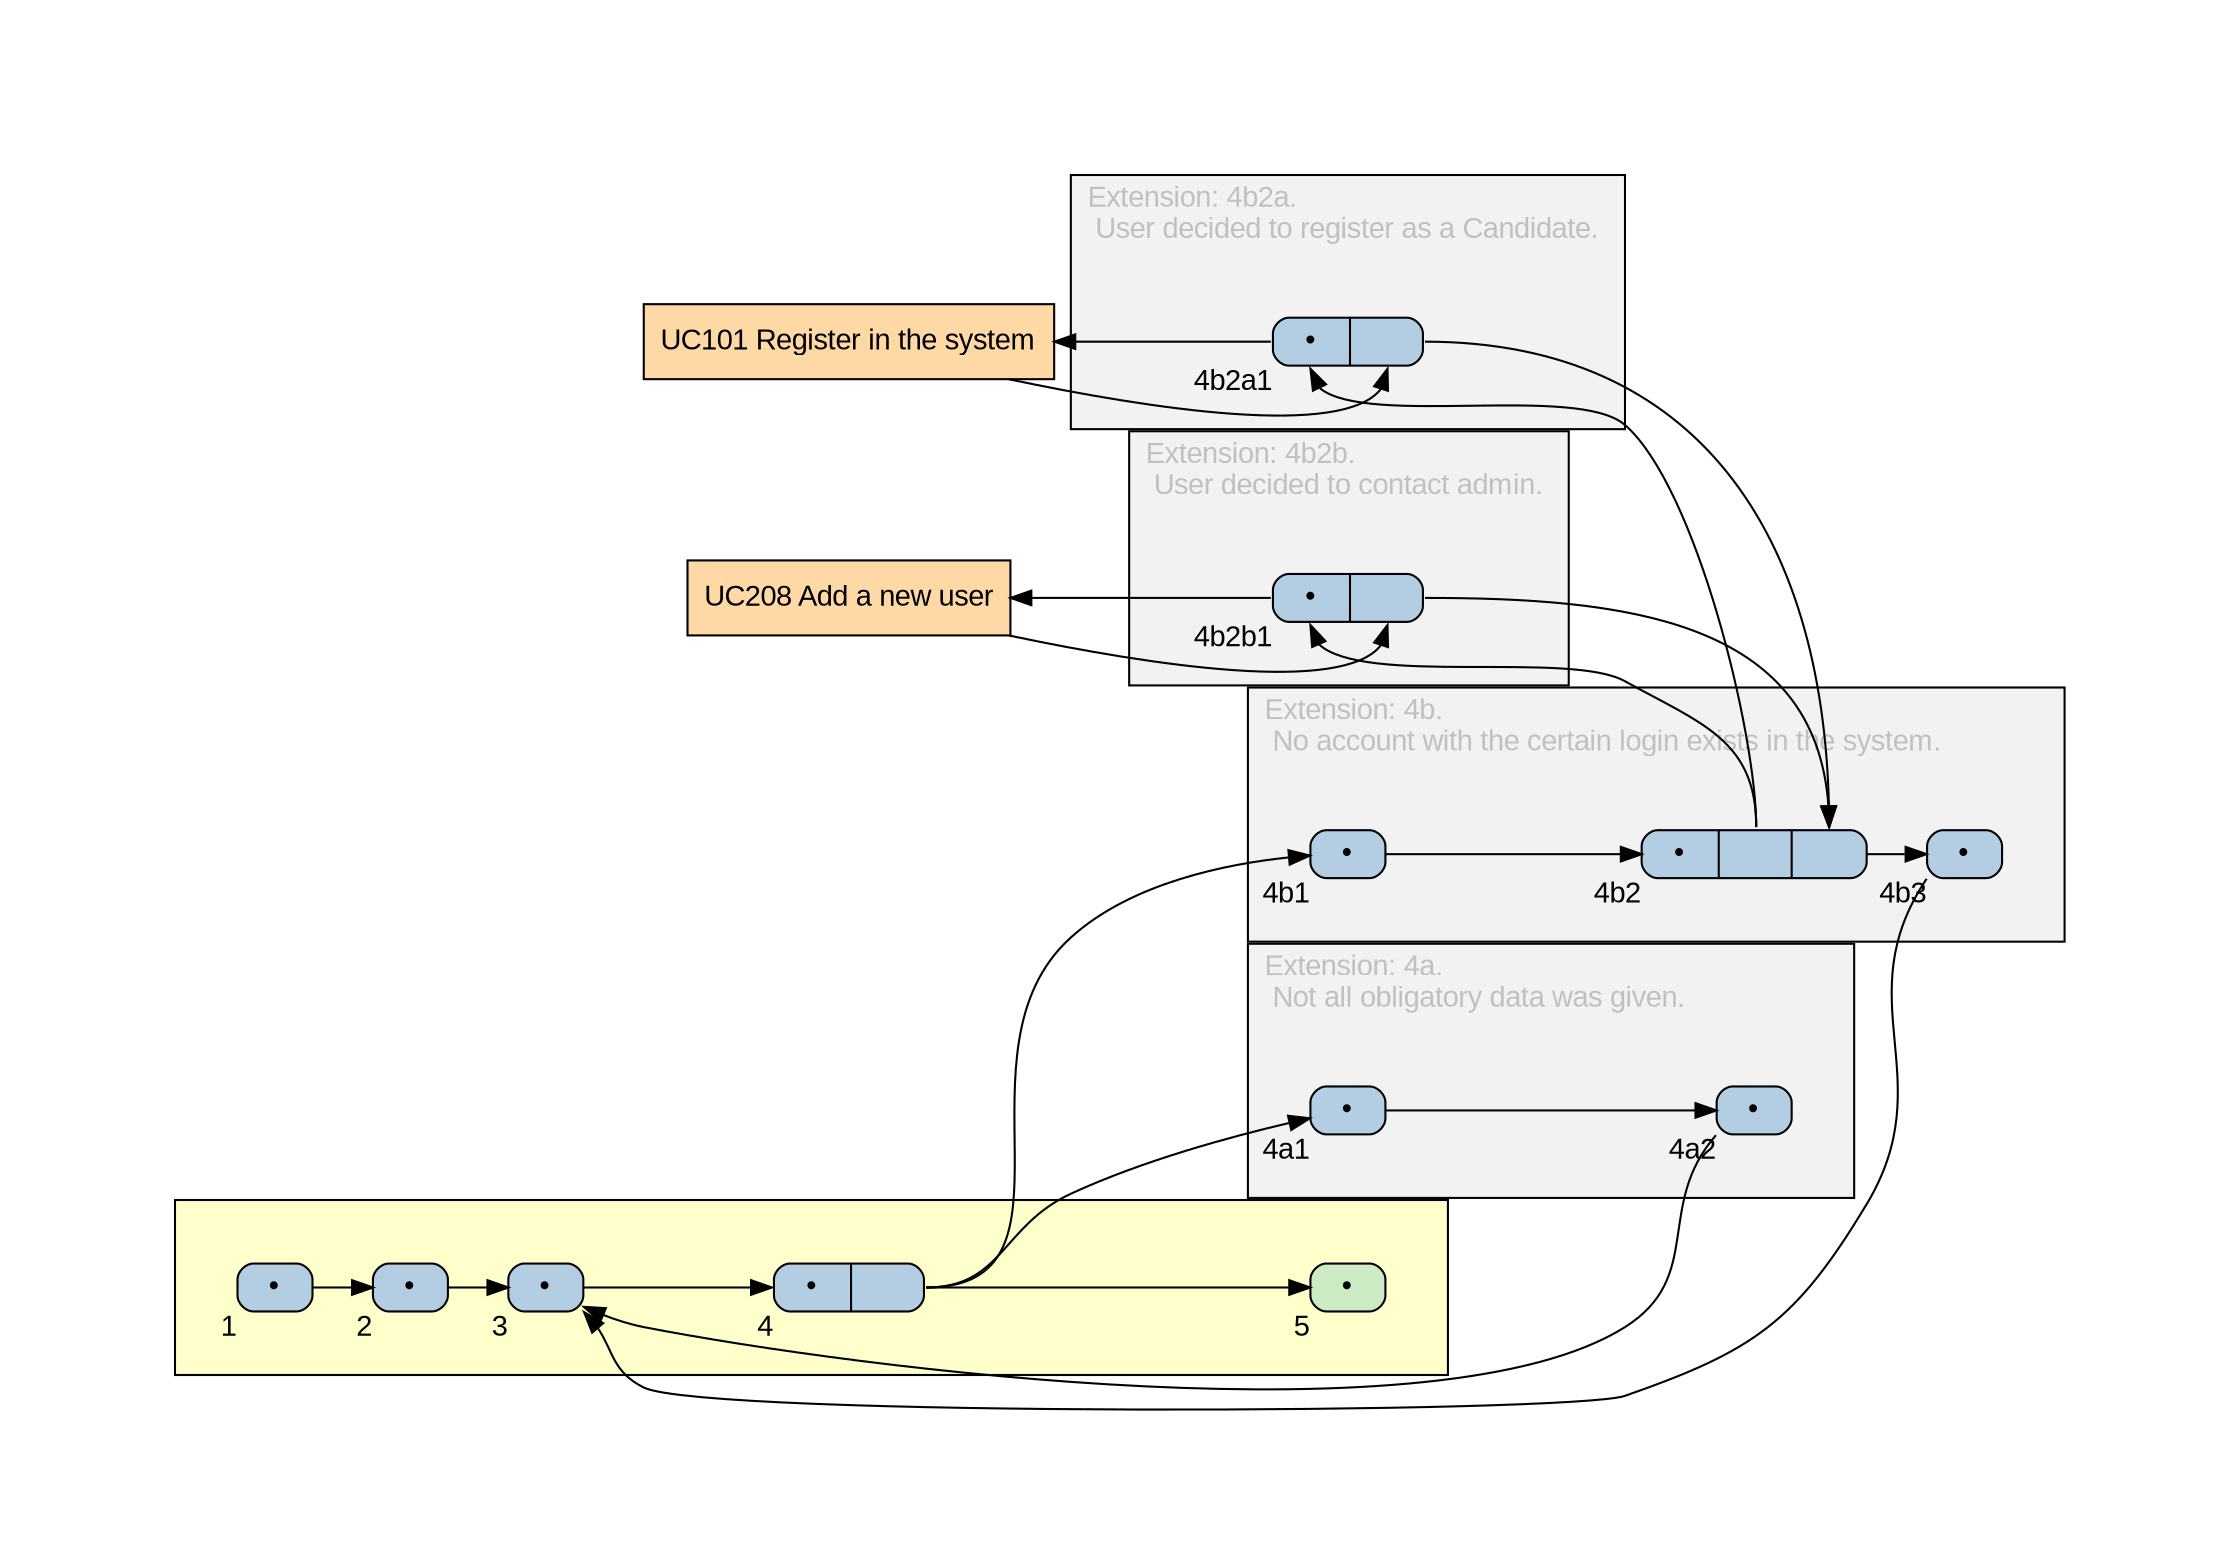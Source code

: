 digraph mygraph {
	rankdir="LR"
	fontcolor="gray"
	fontname="Arial"
	margin="1"
	dpi="62"
	node [
		shape="Mrecord",
		style="filled",
		label="",
		fontname="Arial",
		width="0.5",
		height="0.1",
		fillcolor="#b3cde3"
	]
	edge [
		fontname="Arial"
	]
	ranksep="0.4"
	nodesep="0.2"
	 labeljust="l"
	subgraph cluster_UC1 {
		bgcolor="#ffffcc"
		label=""
		margin="30"
		"UC11" [xlabel="1", label="{<JMP>&bull;}", tooltip="User opens main page.", width="0.5"]
		"UC12" [xlabel="2", label="{<JMP>&bull;}", tooltip="System presents main page with a login form.", width="0.5"]
		"UC13" [xlabel="3", label="{<JMP>&bull;}", tooltip="User fills the login form with the authentication data.", width="0.5"]
		"UC14" [xlabel="4", label="{<JMP>&bull;|<EXT>}", tooltip="System verifies the given data.", width="1.0"]
		"UC15" [xlabel="5", fillcolor="#ccebc5", label="{<JMP>&bull;}", tooltip="System welcomes Candidate.", width="0.5"]
	}
	subgraph cluster_UC14b2a {
		label="Extension: 4b2a.\l User decided to register as a Candidate. "
		bgcolor="#f2f2f2"
		fontcolor="gray"
		margin="30"
		"UC14b2a1" [xlabel="4b2a1", label="{<JMP>&bull;|<EXT>}", tooltip="Include MOD1_UC1.", width="1.0"]
	}
	subgraph cluster_UC14b2b {
		label="Extension: 4b2b.\l User decided to contact admin. "
		bgcolor="#f2f2f2"
		fontcolor="gray"
		margin="30"
		"UC14b2b1" [xlabel="4b2b1", label="{<JMP>&bull;|<EXT>}", tooltip="Include MOD2_UC8.", width="1.0"]
	}
	subgraph cluster_UC14a {
		label="Extension: 4a.\l Not all obligatory data was given. "
		bgcolor="#f2f2f2"
		fontcolor="gray"
		margin="30"
		"UC14a1" [xlabel="4a1", label="{<JMP>&bull;}", tooltip="System points which data is missing.", width="0.5"]
		"UC14a2" [xlabel="4a2", label="{<JMP>&bull;}", tooltip="Go back to step 3.", width="0.5"]
	}
	subgraph cluster_UC14b {
		label="Extension: 4b.\l No account with the certain login exists in the system. "
		bgcolor="#f2f2f2"
		fontcolor="gray"
		margin="30"
		"UC14b1" [xlabel="4b1", label="{<JMP>&bull;}", tooltip="System informs the User that there is no account with the given user name in the system.", width="0.5"]
		"UC14b2" [xlabel="4b2", label="{<JMP>&bull;|<EXT>|<OUT>}", tooltip="System suggests the User to register in the system as a Candidate or contact Administrator to create new account.", width="1.5"]
		"UC14b3" [xlabel="4b3", label="{<JMP>&bull;}", tooltip="Go back to step 3.", width="0.5"]
	}
	"UC101" [fillcolor="#fed9a6", shape="box", height="0.5", label="UC101 Register in the system", URL="../UC101/UC101.html", target="_top"]
	"UC208" [fillcolor="#fed9a6", shape="box", height="0.5", label="UC208 Add a new user", URL="../UC208/UC208.html", target="_top"]
	"UC14b2a1":"JMP" -> "UC101" [URL="#UC1_4b2a1"]
	"UC101" -> "UC14b2a1":"EXT" 
	"UC14b2b1":"JMP" -> "UC208" [URL="#UC1_4b2b1"]
	"UC208" -> "UC14b2b1":"EXT" 
	"UC11":"JMP" -> "UC12":"JMP" [URL="#UC1_1"]
	"UC12":"JMP" -> "UC13":"JMP" [URL="#UC1_2"]
	"UC13":"JMP" -> "UC14":"JMP" [URL="#UC1_3"]
	"UC14":"EXT" -> "UC15":"JMP" [URL="#UC1_4"]
	"UC14b2":"EXT" -> "UC14b2a1":"JMP" [URL="#UC1_4b2"]
	"UC14b2a1":"EXT" -> "UC14b2":"OUT" [URL="#UC1_4b2a1"]
	"UC14b2":"EXT" -> "UC14b2b1":"JMP" [URL="#UC1_4b2"]
	"UC14b2b1":"EXT" -> "UC14b2":"OUT" [URL="#UC1_4b2b1"]
	"UC14":"EXT" -> "UC14a1":"JMP" [URL="#UC1_4"]
	"UC14a1":"JMP" -> "UC14a2":"JMP" [URL="#UC1_4a1"]
	"UC14a2":"JMP" -> "UC13":"JMP" [URL="#UC1_4a2"]
	"UC14":"EXT" -> "UC14b1":"JMP" [URL="#UC1_4"]
	"UC14b1":"JMP" -> "UC14b2":"JMP" [URL="#UC1_4b1"]
	"UC14b2":"OUT" -> "UC14b3":"JMP" [URL="#UC1_4b2"]
	"UC14b3":"JMP" -> "UC13":"JMP" [URL="#UC1_4b3"]
}
